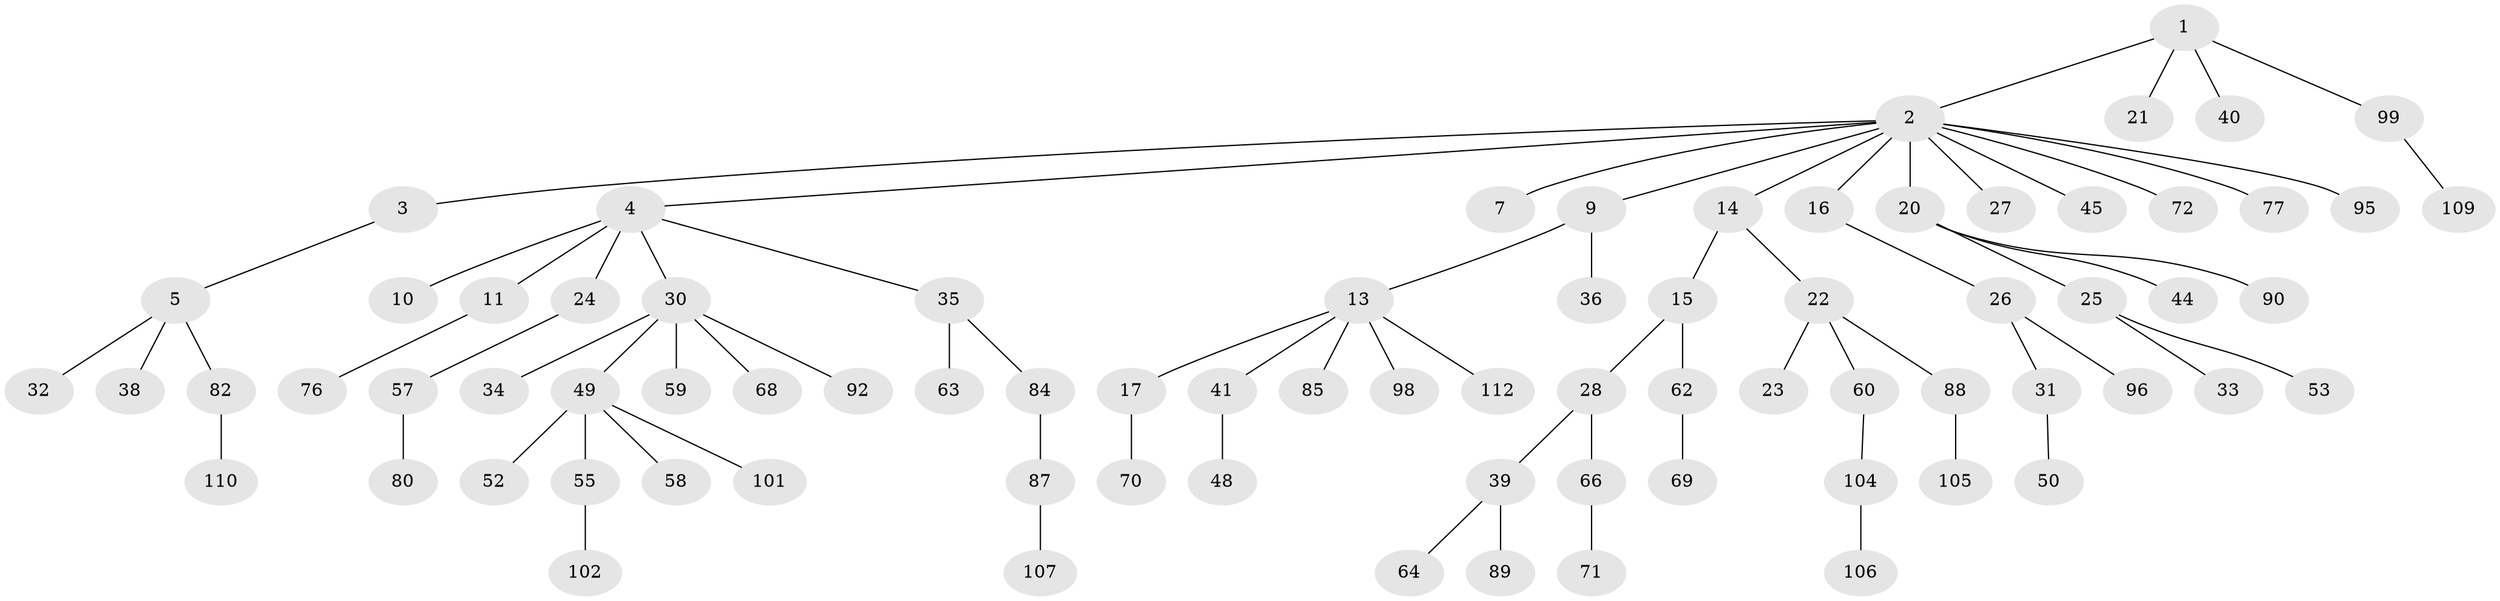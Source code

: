 // original degree distribution, {5: 0.035398230088495575, 6: 0.035398230088495575, 2: 0.26548672566371684, 9: 0.008849557522123894, 3: 0.12389380530973451, 4: 0.02654867256637168, 1: 0.504424778761062}
// Generated by graph-tools (version 1.1) at 2025/11/02/27/25 16:11:29]
// undirected, 79 vertices, 78 edges
graph export_dot {
graph [start="1"]
  node [color=gray90,style=filled];
  1 [super="+73"];
  2 [super="+6"];
  3;
  4 [super="+8"];
  5 [super="+78"];
  7 [super="+18"];
  9 [super="+12"];
  10 [super="+37"];
  11 [super="+47"];
  13 [super="+42"];
  14 [super="+19"];
  15 [super="+97"];
  16 [super="+100"];
  17;
  20 [super="+67"];
  21 [super="+91"];
  22 [super="+74"];
  23 [super="+56"];
  24;
  25 [super="+86"];
  26;
  27;
  28 [super="+29"];
  30 [super="+46"];
  31 [super="+75"];
  32;
  33 [super="+43"];
  34;
  35;
  36;
  38;
  39 [super="+51"];
  40;
  41;
  44;
  45 [super="+54"];
  48;
  49 [super="+81"];
  50;
  52;
  53;
  55 [super="+65"];
  57 [super="+61"];
  58 [super="+94"];
  59;
  60;
  62 [super="+83"];
  63;
  64;
  66 [super="+79"];
  68;
  69;
  70 [super="+108"];
  71;
  72;
  76;
  77;
  80;
  82;
  84 [super="+93"];
  85;
  87 [super="+103"];
  88;
  89;
  90;
  92;
  95;
  96 [super="+111"];
  98;
  99;
  101 [super="+113"];
  102;
  104;
  105;
  106;
  107;
  109;
  110;
  112;
  1 -- 2;
  1 -- 21;
  1 -- 40;
  1 -- 99;
  2 -- 3;
  2 -- 4;
  2 -- 45;
  2 -- 72;
  2 -- 7;
  2 -- 9;
  2 -- 77;
  2 -- 14;
  2 -- 16;
  2 -- 20;
  2 -- 27;
  2 -- 95;
  3 -- 5;
  4 -- 10;
  4 -- 24;
  4 -- 30;
  4 -- 35;
  4 -- 11;
  5 -- 32;
  5 -- 38;
  5 -- 82;
  9 -- 36;
  9 -- 13;
  11 -- 76;
  13 -- 17;
  13 -- 41;
  13 -- 85;
  13 -- 98;
  13 -- 112;
  14 -- 15;
  14 -- 22;
  15 -- 28;
  15 -- 62;
  16 -- 26;
  17 -- 70;
  20 -- 25;
  20 -- 44;
  20 -- 90;
  22 -- 23;
  22 -- 60;
  22 -- 88;
  24 -- 57;
  25 -- 33;
  25 -- 53;
  26 -- 31;
  26 -- 96;
  28 -- 66;
  28 -- 39;
  30 -- 34;
  30 -- 59;
  30 -- 68;
  30 -- 92;
  30 -- 49;
  31 -- 50;
  35 -- 63;
  35 -- 84;
  39 -- 89;
  39 -- 64;
  41 -- 48;
  49 -- 52;
  49 -- 55;
  49 -- 58;
  49 -- 101;
  55 -- 102;
  57 -- 80;
  60 -- 104;
  62 -- 69;
  66 -- 71;
  82 -- 110;
  84 -- 87;
  87 -- 107;
  88 -- 105;
  99 -- 109;
  104 -- 106;
}
